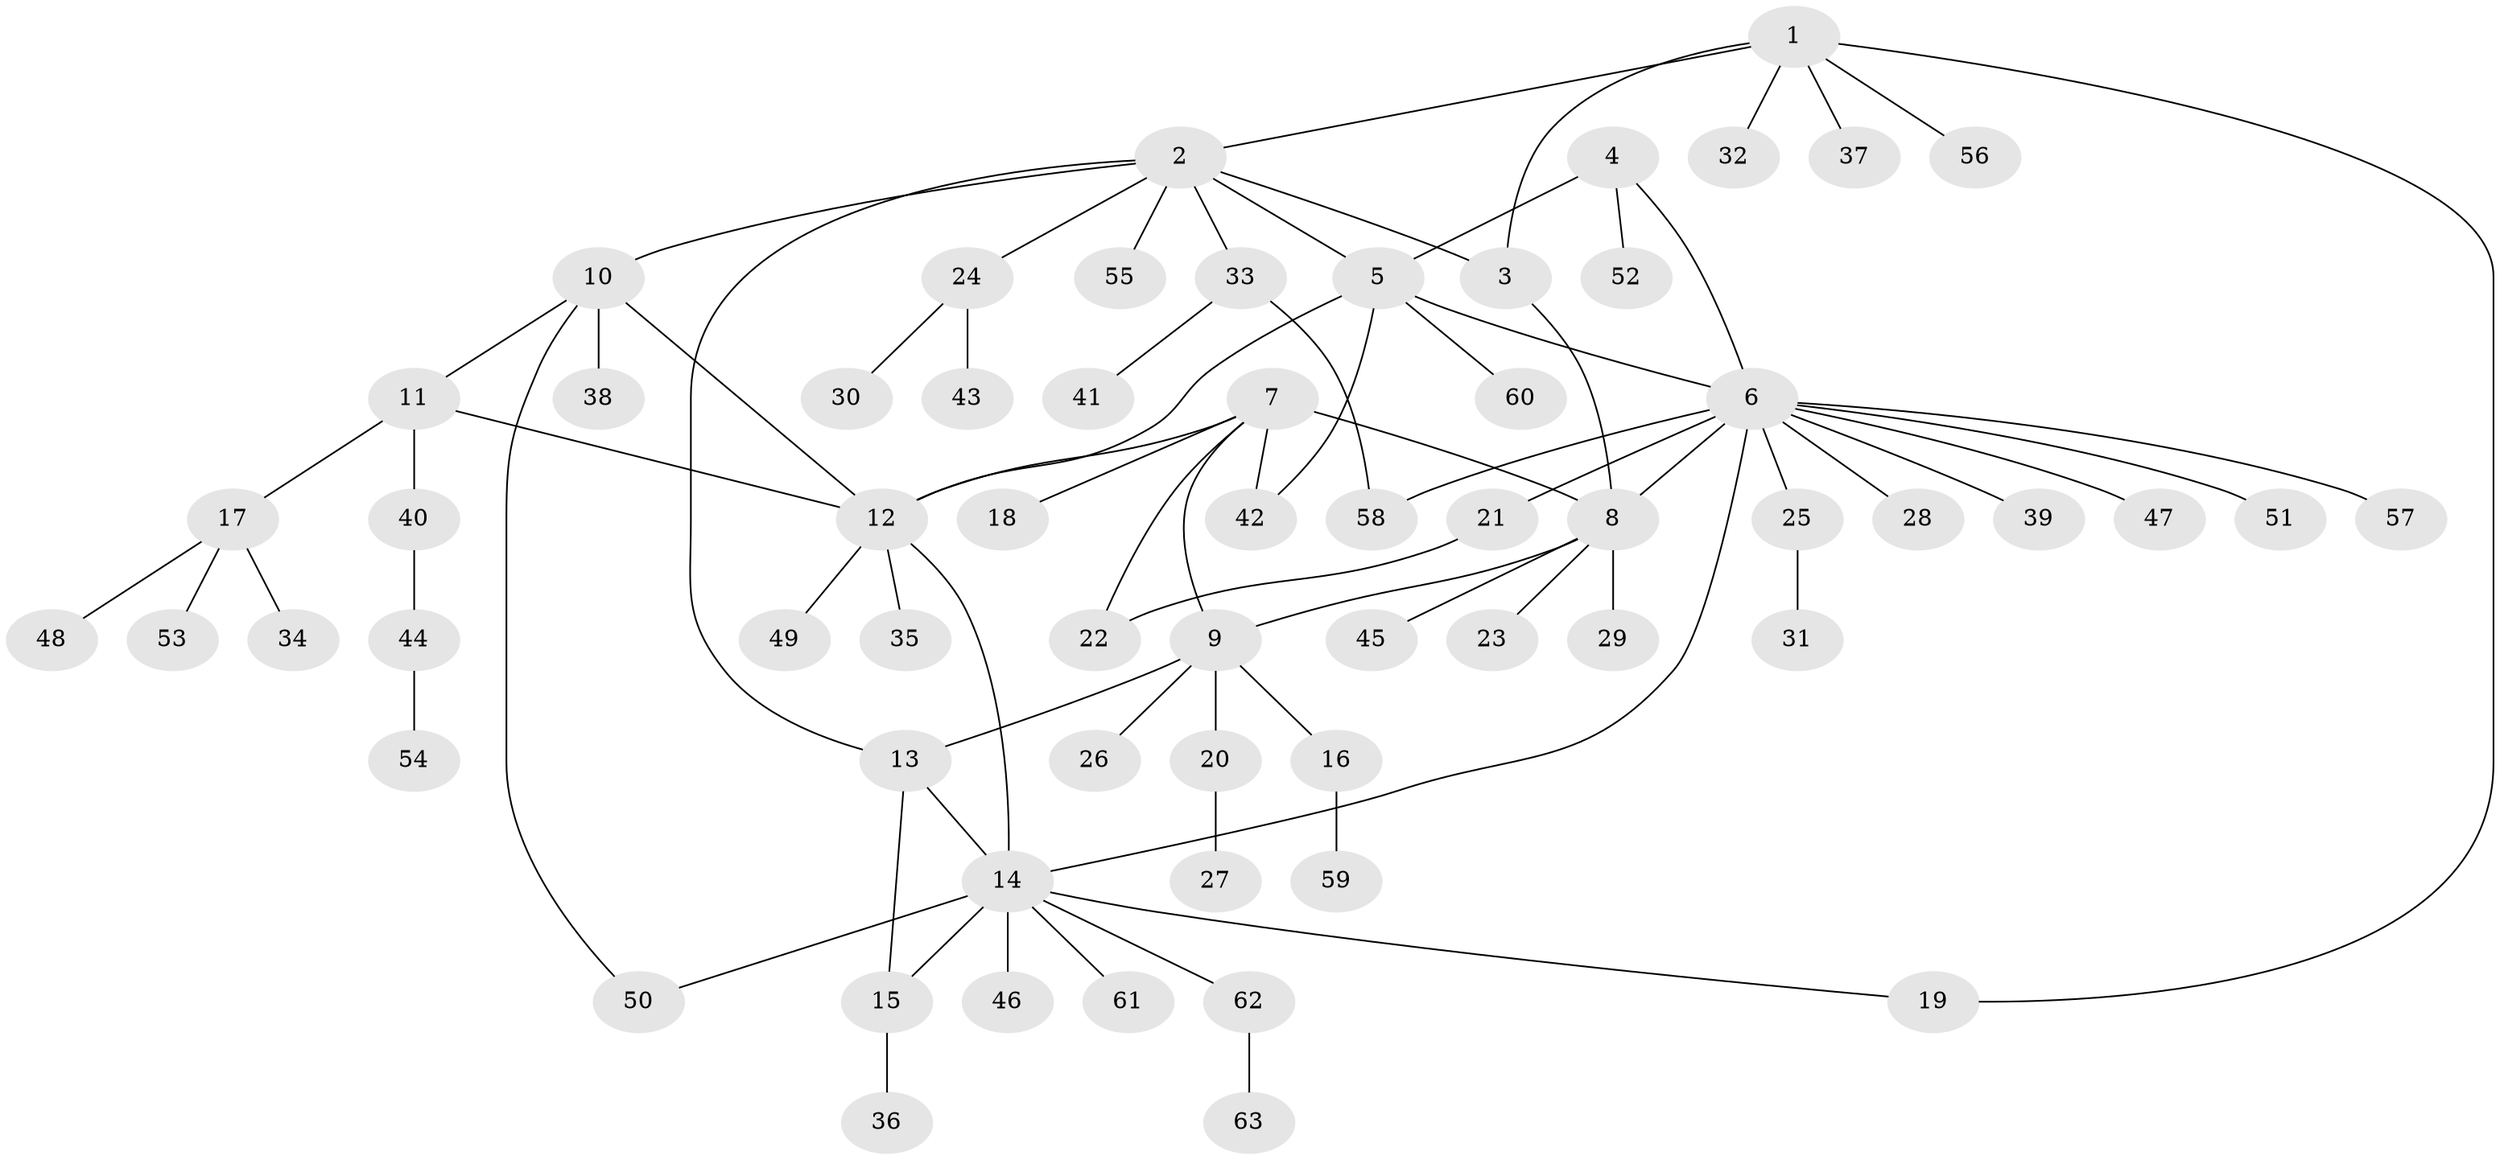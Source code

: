 // coarse degree distribution, {1: 0.8709677419354839, 7: 0.03225806451612903, 3: 0.03225806451612903, 9: 0.03225806451612903, 16: 0.03225806451612903}
// Generated by graph-tools (version 1.1) at 2025/57/03/04/25 21:57:22]
// undirected, 63 vertices, 78 edges
graph export_dot {
graph [start="1"]
  node [color=gray90,style=filled];
  1;
  2;
  3;
  4;
  5;
  6;
  7;
  8;
  9;
  10;
  11;
  12;
  13;
  14;
  15;
  16;
  17;
  18;
  19;
  20;
  21;
  22;
  23;
  24;
  25;
  26;
  27;
  28;
  29;
  30;
  31;
  32;
  33;
  34;
  35;
  36;
  37;
  38;
  39;
  40;
  41;
  42;
  43;
  44;
  45;
  46;
  47;
  48;
  49;
  50;
  51;
  52;
  53;
  54;
  55;
  56;
  57;
  58;
  59;
  60;
  61;
  62;
  63;
  1 -- 2;
  1 -- 3;
  1 -- 19;
  1 -- 32;
  1 -- 37;
  1 -- 56;
  2 -- 3;
  2 -- 5;
  2 -- 10;
  2 -- 13;
  2 -- 24;
  2 -- 33;
  2 -- 55;
  3 -- 8;
  4 -- 5;
  4 -- 6;
  4 -- 52;
  5 -- 6;
  5 -- 12;
  5 -- 42;
  5 -- 60;
  6 -- 8;
  6 -- 14;
  6 -- 21;
  6 -- 25;
  6 -- 28;
  6 -- 39;
  6 -- 47;
  6 -- 51;
  6 -- 57;
  6 -- 58;
  7 -- 8;
  7 -- 9;
  7 -- 12;
  7 -- 18;
  7 -- 22;
  7 -- 42;
  8 -- 9;
  8 -- 23;
  8 -- 29;
  8 -- 45;
  9 -- 13;
  9 -- 16;
  9 -- 20;
  9 -- 26;
  10 -- 11;
  10 -- 12;
  10 -- 38;
  10 -- 50;
  11 -- 12;
  11 -- 17;
  11 -- 40;
  12 -- 14;
  12 -- 35;
  12 -- 49;
  13 -- 14;
  13 -- 15;
  14 -- 15;
  14 -- 19;
  14 -- 46;
  14 -- 50;
  14 -- 61;
  14 -- 62;
  15 -- 36;
  16 -- 59;
  17 -- 34;
  17 -- 48;
  17 -- 53;
  20 -- 27;
  21 -- 22;
  24 -- 30;
  24 -- 43;
  25 -- 31;
  33 -- 41;
  33 -- 58;
  40 -- 44;
  44 -- 54;
  62 -- 63;
}
